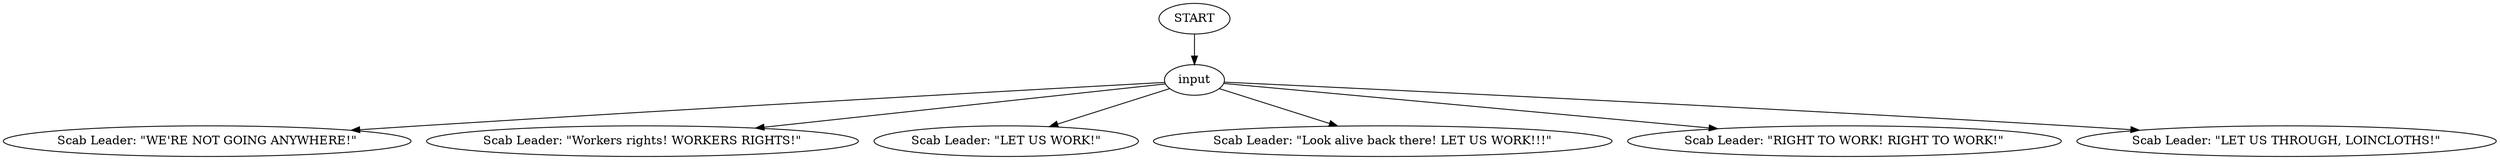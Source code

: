 # GATES / SCAB LEADER barks
# Scab leader need to bark different, not funny or weak things.
# ==================================================
digraph G {
	  0 [label="START"];
	  1 [label="input"];
	  2 [label="Scab Leader: \"WE'RE NOT GOING ANYWHERE!\""];
	  3 [label="Scab Leader: \"Workers rights! WORKERS RIGHTS!\""];
	  4 [label="Scab Leader: \"LET US WORK!\""];
	  6 [label="Scab Leader: \"Look alive back there! LET US WORK!!!\""];
	  7 [label="Scab Leader: \"RIGHT TO WORK! RIGHT TO WORK!\""];
	  8 [label="Scab Leader: \"LET US THROUGH, LOINCLOTHS!\""];
	  0 -> 1
	  1 -> 2
	  1 -> 3
	  1 -> 4
	  1 -> 6
	  1 -> 7
	  1 -> 8
}

